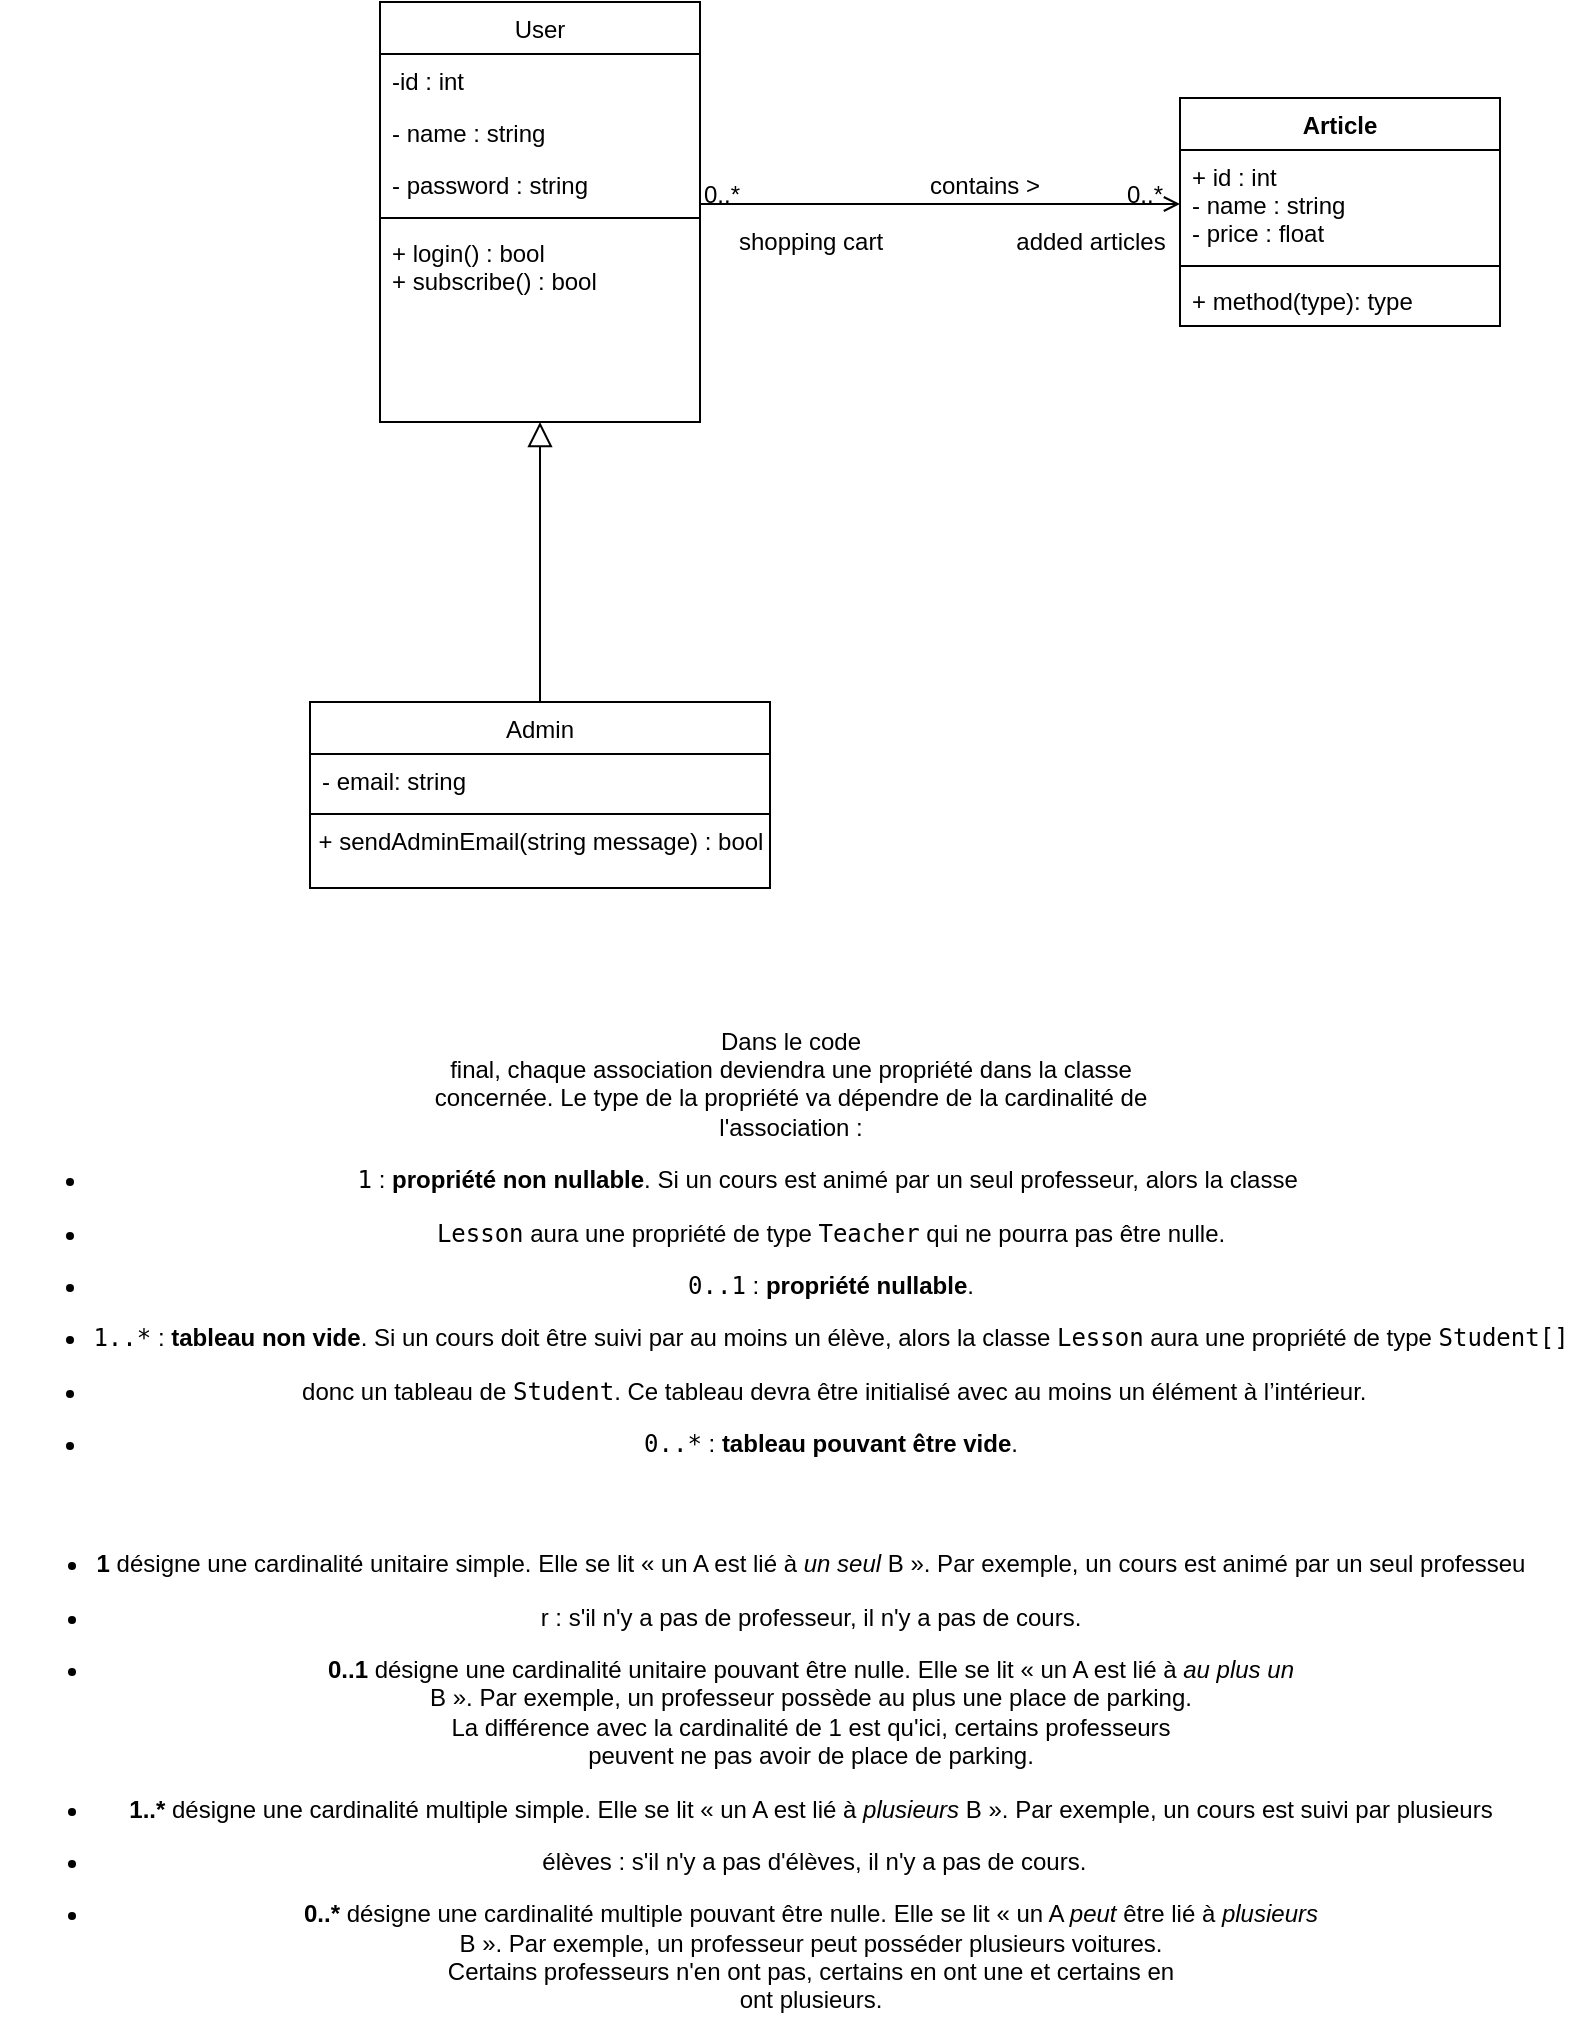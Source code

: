<mxfile version="16.5.3" type="github">
  <diagram id="C5RBs43oDa-KdzZeNtuy" name="Page-1">
    <mxGraphModel dx="1736" dy="1040" grid="1" gridSize="10" guides="1" tooltips="1" connect="1" arrows="1" fold="1" page="1" pageScale="1" pageWidth="827" pageHeight="1169" math="0" shadow="0">
      <root>
        <mxCell id="WIyWlLk6GJQsqaUBKTNV-0" />
        <mxCell id="WIyWlLk6GJQsqaUBKTNV-1" parent="WIyWlLk6GJQsqaUBKTNV-0" />
        <mxCell id="zkfFHV4jXpPFQw0GAbJ--0" value="User" style="swimlane;fontStyle=0;align=center;verticalAlign=top;childLayout=stackLayout;horizontal=1;startSize=26;horizontalStack=0;resizeParent=1;resizeLast=0;collapsible=1;marginBottom=0;rounded=0;shadow=0;strokeWidth=1;" parent="WIyWlLk6GJQsqaUBKTNV-1" vertex="1">
          <mxGeometry x="220" y="120" width="160" height="210" as="geometry">
            <mxRectangle x="230" y="140" width="160" height="26" as="alternateBounds" />
          </mxGeometry>
        </mxCell>
        <mxCell id="zkfFHV4jXpPFQw0GAbJ--1" value="-id : int" style="text;align=left;verticalAlign=top;spacingLeft=4;spacingRight=4;overflow=hidden;rotatable=0;points=[[0,0.5],[1,0.5]];portConstraint=eastwest;" parent="zkfFHV4jXpPFQw0GAbJ--0" vertex="1">
          <mxGeometry y="26" width="160" height="26" as="geometry" />
        </mxCell>
        <mxCell id="zkfFHV4jXpPFQw0GAbJ--2" value="- name : string" style="text;align=left;verticalAlign=top;spacingLeft=4;spacingRight=4;overflow=hidden;rotatable=0;points=[[0,0.5],[1,0.5]];portConstraint=eastwest;rounded=0;shadow=0;html=0;" parent="zkfFHV4jXpPFQw0GAbJ--0" vertex="1">
          <mxGeometry y="52" width="160" height="26" as="geometry" />
        </mxCell>
        <mxCell id="zkfFHV4jXpPFQw0GAbJ--3" value="- password : string" style="text;align=left;verticalAlign=top;spacingLeft=4;spacingRight=4;overflow=hidden;rotatable=0;points=[[0,0.5],[1,0.5]];portConstraint=eastwest;rounded=0;shadow=0;html=0;" parent="zkfFHV4jXpPFQw0GAbJ--0" vertex="1">
          <mxGeometry y="78" width="160" height="26" as="geometry" />
        </mxCell>
        <mxCell id="zkfFHV4jXpPFQw0GAbJ--4" value="" style="line;html=1;strokeWidth=1;align=left;verticalAlign=middle;spacingTop=-1;spacingLeft=3;spacingRight=3;rotatable=0;labelPosition=right;points=[];portConstraint=eastwest;" parent="zkfFHV4jXpPFQw0GAbJ--0" vertex="1">
          <mxGeometry y="104" width="160" height="8" as="geometry" />
        </mxCell>
        <mxCell id="zkfFHV4jXpPFQw0GAbJ--5" value="+ login() : bool&#xa;+ subscribe() : bool" style="text;align=left;verticalAlign=top;spacingLeft=4;spacingRight=4;overflow=hidden;rotatable=0;points=[[0,0.5],[1,0.5]];portConstraint=eastwest;" parent="zkfFHV4jXpPFQw0GAbJ--0" vertex="1">
          <mxGeometry y="112" width="160" height="68" as="geometry" />
        </mxCell>
        <mxCell id="zkfFHV4jXpPFQw0GAbJ--13" value="Admin" style="swimlane;fontStyle=0;align=center;verticalAlign=top;childLayout=stackLayout;horizontal=1;startSize=26;horizontalStack=0;resizeParent=1;resizeLast=0;collapsible=1;marginBottom=0;rounded=0;shadow=0;strokeWidth=1;" parent="WIyWlLk6GJQsqaUBKTNV-1" vertex="1">
          <mxGeometry x="185" y="470" width="230" height="93" as="geometry">
            <mxRectangle x="340" y="380" width="170" height="26" as="alternateBounds" />
          </mxGeometry>
        </mxCell>
        <mxCell id="zkfFHV4jXpPFQw0GAbJ--14" value="- email: string" style="text;align=left;verticalAlign=top;spacingLeft=4;spacingRight=4;overflow=hidden;rotatable=0;points=[[0,0.5],[1,0.5]];portConstraint=eastwest;" parent="zkfFHV4jXpPFQw0GAbJ--13" vertex="1">
          <mxGeometry y="26" width="230" height="26" as="geometry" />
        </mxCell>
        <mxCell id="zkfFHV4jXpPFQw0GAbJ--15" value="" style="line;html=1;strokeWidth=1;align=left;verticalAlign=middle;spacingTop=-1;spacingLeft=3;spacingRight=3;rotatable=0;labelPosition=right;points=[];portConstraint=eastwest;" parent="zkfFHV4jXpPFQw0GAbJ--13" vertex="1">
          <mxGeometry y="52" width="230" height="8" as="geometry" />
        </mxCell>
        <mxCell id="W38MIc2aJaiIH-HZcBpx-2" value="+ sendAdminEmail(string message) : bool" style="text;html=1;resizable=0;autosize=1;align=center;verticalAlign=middle;points=[];fillColor=none;strokeColor=none;rounded=0;" vertex="1" parent="zkfFHV4jXpPFQw0GAbJ--13">
          <mxGeometry y="60" width="230" height="20" as="geometry" />
        </mxCell>
        <mxCell id="zkfFHV4jXpPFQw0GAbJ--16" value="" style="endArrow=block;endSize=10;endFill=0;shadow=0;strokeWidth=1;rounded=0;edgeStyle=elbowEdgeStyle;elbow=vertical;" parent="WIyWlLk6GJQsqaUBKTNV-1" source="zkfFHV4jXpPFQw0GAbJ--13" target="zkfFHV4jXpPFQw0GAbJ--0" edge="1">
          <mxGeometry width="160" relative="1" as="geometry">
            <mxPoint x="210" y="373" as="sourcePoint" />
            <mxPoint x="310" y="271" as="targetPoint" />
          </mxGeometry>
        </mxCell>
        <mxCell id="zkfFHV4jXpPFQw0GAbJ--26" value="" style="endArrow=open;shadow=0;strokeWidth=1;rounded=0;endFill=1;edgeStyle=elbowEdgeStyle;elbow=vertical;entryX=0;entryY=0.5;entryDx=0;entryDy=0;" parent="WIyWlLk6GJQsqaUBKTNV-1" source="zkfFHV4jXpPFQw0GAbJ--0" target="W38MIc2aJaiIH-HZcBpx-5" edge="1">
          <mxGeometry x="0.5" y="41" relative="1" as="geometry">
            <mxPoint x="380" y="192" as="sourcePoint" />
            <mxPoint x="508" y="225" as="targetPoint" />
            <mxPoint x="-40" y="32" as="offset" />
          </mxGeometry>
        </mxCell>
        <mxCell id="zkfFHV4jXpPFQw0GAbJ--27" value="0..*" style="resizable=0;align=left;verticalAlign=bottom;labelBackgroundColor=none;fontSize=12;" parent="zkfFHV4jXpPFQw0GAbJ--26" connectable="0" vertex="1">
          <mxGeometry x="-1" relative="1" as="geometry">
            <mxPoint y="4" as="offset" />
          </mxGeometry>
        </mxCell>
        <mxCell id="zkfFHV4jXpPFQw0GAbJ--28" value="0..*" style="resizable=0;align=right;verticalAlign=bottom;labelBackgroundColor=none;fontSize=12;" parent="zkfFHV4jXpPFQw0GAbJ--26" connectable="0" vertex="1">
          <mxGeometry x="1" relative="1" as="geometry">
            <mxPoint x="-7" y="4" as="offset" />
          </mxGeometry>
        </mxCell>
        <mxCell id="zkfFHV4jXpPFQw0GAbJ--29" value="contains &amp;gt;" style="text;html=1;resizable=0;points=[];;align=center;verticalAlign=middle;labelBackgroundColor=none;rounded=0;shadow=0;strokeWidth=1;fontSize=12;" parent="zkfFHV4jXpPFQw0GAbJ--26" vertex="1" connectable="0">
          <mxGeometry x="0.5" y="49" relative="1" as="geometry">
            <mxPoint x="-38" y="40" as="offset" />
          </mxGeometry>
        </mxCell>
        <mxCell id="W38MIc2aJaiIH-HZcBpx-4" value="Article" style="swimlane;fontStyle=1;align=center;verticalAlign=top;childLayout=stackLayout;horizontal=1;startSize=26;horizontalStack=0;resizeParent=1;resizeParentMax=0;resizeLast=0;collapsible=1;marginBottom=0;" vertex="1" parent="WIyWlLk6GJQsqaUBKTNV-1">
          <mxGeometry x="620" y="168" width="160" height="114" as="geometry" />
        </mxCell>
        <mxCell id="W38MIc2aJaiIH-HZcBpx-5" value="+ id : int&#xa;- name : string&#xa;- price : float" style="text;strokeColor=none;fillColor=none;align=left;verticalAlign=top;spacingLeft=4;spacingRight=4;overflow=hidden;rotatable=0;points=[[0,0.5],[1,0.5]];portConstraint=eastwest;" vertex="1" parent="W38MIc2aJaiIH-HZcBpx-4">
          <mxGeometry y="26" width="160" height="54" as="geometry" />
        </mxCell>
        <mxCell id="W38MIc2aJaiIH-HZcBpx-6" value="" style="line;strokeWidth=1;fillColor=none;align=left;verticalAlign=middle;spacingTop=-1;spacingLeft=3;spacingRight=3;rotatable=0;labelPosition=right;points=[];portConstraint=eastwest;" vertex="1" parent="W38MIc2aJaiIH-HZcBpx-4">
          <mxGeometry y="80" width="160" height="8" as="geometry" />
        </mxCell>
        <mxCell id="W38MIc2aJaiIH-HZcBpx-7" value="+ method(type): type" style="text;strokeColor=none;fillColor=none;align=left;verticalAlign=top;spacingLeft=4;spacingRight=4;overflow=hidden;rotatable=0;points=[[0,0.5],[1,0.5]];portConstraint=eastwest;" vertex="1" parent="W38MIc2aJaiIH-HZcBpx-4">
          <mxGeometry y="88" width="160" height="26" as="geometry" />
        </mxCell>
        <mxCell id="W38MIc2aJaiIH-HZcBpx-9" value="shopping cart" style="text;html=1;resizable=0;autosize=1;align=center;verticalAlign=middle;points=[];fillColor=none;strokeColor=none;rounded=0;" vertex="1" parent="WIyWlLk6GJQsqaUBKTNV-1">
          <mxGeometry x="390" y="230" width="90" height="20" as="geometry" />
        </mxCell>
        <mxCell id="W38MIc2aJaiIH-HZcBpx-10" value="added articles" style="text;html=1;resizable=0;autosize=1;align=center;verticalAlign=middle;points=[];fillColor=none;strokeColor=none;rounded=0;" vertex="1" parent="WIyWlLk6GJQsqaUBKTNV-1">
          <mxGeometry x="530" y="230" width="90" height="20" as="geometry" />
        </mxCell>
        <mxCell id="W38MIc2aJaiIH-HZcBpx-12" value="&lt;div class=&quot;complement_co pBk_co&quot;&gt;&lt;div class=&quot;rBk &quot;&gt;&lt;p&gt;Dans le code &lt;br&gt;final, chaque association deviendra une propriété dans la classe &lt;br&gt;concernée. Le type de la propriété va dépendre de la cardinalité de &lt;br&gt;l&#39;association&amp;nbsp;:&lt;/p&gt;&lt;ul class=&quot;txt_il &quot;&gt;&lt;li class=&quot;txt_ili &quot;&gt;&lt;p&gt;&lt;code class=&quot;txt_code_is &quot;&gt;1&lt;/code&gt;&amp;nbsp;: &lt;strong class=&quot;txt_emp_is &quot;&gt;propriété non nullable&lt;/strong&gt;. Si un cours est animé par un seul professeur, alors la classe&amp;nbsp;&lt;/p&gt;&lt;/li&gt;&lt;li class=&quot;txt_ili &quot;&gt;&lt;p&gt;&lt;code class=&quot;txt_code_is &quot;&gt;Lesson&lt;/code&gt; aura une propriété de type &lt;code class=&quot;txt_code_is &quot;&gt;Teacher&lt;/code&gt; qui ne pourra pas être nulle.&lt;/p&gt;&lt;/li&gt;&lt;li class=&quot;txt_ili &quot;&gt;&lt;p&gt;&lt;code class=&quot;txt_code_is &quot;&gt;0..1&lt;/code&gt;&amp;nbsp;: &lt;strong class=&quot;txt_emp_is &quot;&gt;propriété nullable&lt;/strong&gt;.&lt;/p&gt;&lt;/li&gt;&lt;li class=&quot;txt_ili &quot;&gt;&lt;p&gt;&lt;code class=&quot;txt_code_is &quot;&gt;1..*&lt;/code&gt;&amp;nbsp;: &lt;strong class=&quot;txt_emp_is &quot;&gt;tableau non vide&lt;/strong&gt;. Si un cours doit être suivi par au moins un élève, alors la classe &lt;code class=&quot;txt_code_is &quot;&gt;Lesson&lt;/code&gt; aura une propriété de type &lt;code class=&quot;txt_code_is &quot;&gt;Student[]&lt;/code&gt;&lt;/p&gt;&lt;/li&gt;&lt;li class=&quot;txt_ili &quot;&gt;&lt;p&gt;&amp;nbsp;donc un tableau de &lt;code class=&quot;txt_code_is &quot;&gt;Student&lt;/code&gt;. Ce tableau devra être initialisé avec au moins un élément à l’intérieur.&lt;/p&gt;&lt;/li&gt;&lt;li class=&quot;txt_ili &quot;&gt;&lt;p&gt;&lt;code class=&quot;txt_code_is &quot;&gt;0..*&lt;/code&gt;&amp;nbsp;: &lt;strong class=&quot;txt_emp_is &quot;&gt;tableau pouvant être vide&lt;/strong&gt;.&lt;/p&gt;&lt;/li&gt;&lt;/ul&gt;&lt;/div&gt;&lt;/div&gt;" style="text;html=1;resizable=0;autosize=1;align=center;verticalAlign=middle;points=[];fillColor=none;strokeColor=none;rounded=0;" vertex="1" parent="WIyWlLk6GJQsqaUBKTNV-1">
          <mxGeometry x="30" y="620" width="790" height="240" as="geometry" />
        </mxCell>
        <mxCell id="W38MIc2aJaiIH-HZcBpx-15" value="&lt;ul class=&quot;txt_il &quot;&gt;&lt;li class=&quot;txt_ili &quot;&gt;&lt;p&gt;&lt;strong class=&quot;txt_emp_is &quot;&gt;1&lt;/strong&gt; désigne une cardinalité unitaire simple. Elle se lit «&amp;nbsp;un A est lié à &lt;i class=&quot;txt_spec_is &quot;&gt;un seul&lt;/i&gt; B&amp;nbsp;». Par exemple, un cours est animé par un seul professeu&lt;/p&gt;&lt;/li&gt;&lt;li class=&quot;txt_ili &quot;&gt;&lt;p&gt;r&amp;nbsp;: s&#39;il n&#39;y a pas de professeur, il n&#39;y a pas de cours.&lt;/p&gt;&lt;/li&gt;&lt;li class=&quot;txt_ili &quot;&gt;&lt;p&gt;&lt;strong class=&quot;txt_emp_is &quot;&gt;0..1&lt;/strong&gt; désigne une cardinalité unitaire pouvant être nulle. Elle se lit «&amp;nbsp;un A est lié à &lt;i class=&quot;txt_spec_is &quot;&gt;au plus un&lt;/i&gt;&lt;br&gt; B&amp;nbsp;». Par exemple, un professeur possède au plus une place de parking. &lt;br&gt;La différence avec la cardinalité de 1 est qu&#39;ici, certains professeurs &lt;br&gt;peuvent ne pas avoir de place de parking.&lt;/p&gt;&lt;/li&gt;&lt;li class=&quot;txt_ili &quot;&gt;&lt;p&gt;&lt;strong class=&quot;txt_emp_is &quot;&gt;1..*&lt;/strong&gt; désigne une cardinalité multiple simple. Elle se lit «&amp;nbsp;un A est lié à &lt;i class=&quot;txt_spec_is &quot;&gt;plusieurs&lt;/i&gt; B&amp;nbsp;». Par exemple, un cours est suivi par plusieurs&lt;/p&gt;&lt;/li&gt;&lt;li class=&quot;txt_ili &quot;&gt;&lt;p&gt;&amp;nbsp;élèves&amp;nbsp;: s&#39;il n&#39;y a pas d&#39;élèves, il n&#39;y a pas de cours.&lt;/p&gt;&lt;/li&gt;&lt;li class=&quot;txt_ili &quot;&gt;&lt;p&gt;&lt;strong class=&quot;txt_emp_is &quot;&gt;0..*&lt;/strong&gt; désigne une cardinalité multiple pouvant être nulle. Elle se lit «&amp;nbsp;un A &lt;i class=&quot;txt_spec_is &quot;&gt;peut&lt;/i&gt; être lié à &lt;i class=&quot;txt_spec_is &quot;&gt;plusieurs&lt;/i&gt;&lt;br&gt; B&amp;nbsp;». Par exemple, un professeur peut posséder plusieurs voitures. &lt;br&gt;Certains professeurs n&#39;en ont pas, certains en ont une et certains en &lt;br&gt;ont plusieurs.&lt;/p&gt;&lt;/li&gt;&lt;/ul&gt;" style="text;html=1;resizable=0;autosize=1;align=center;verticalAlign=middle;points=[];fillColor=none;strokeColor=none;rounded=0;" vertex="1" parent="WIyWlLk6GJQsqaUBKTNV-1">
          <mxGeometry x="30" y="880" width="770" height="260" as="geometry" />
        </mxCell>
      </root>
    </mxGraphModel>
  </diagram>
</mxfile>
